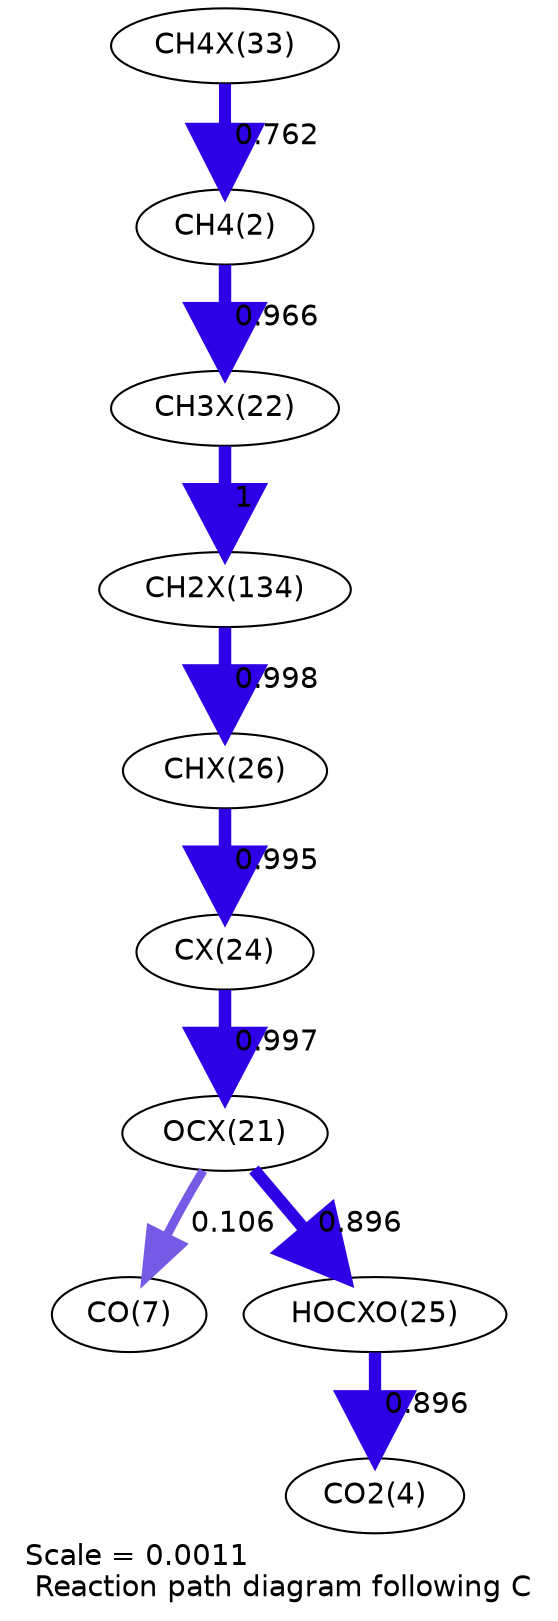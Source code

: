 digraph reaction_paths {
center=1;
s31 -> s4[fontname="Helvetica", penwidth=5.79, arrowsize=2.9, color="0.7, 1.26, 0.9"
, label=" 0.762"];
s4 -> s25[fontname="Helvetica", penwidth=5.97, arrowsize=2.99, color="0.7, 1.47, 0.9"
, label=" 0.966"];
s25 -> s37[fontname="Helvetica", penwidth=6, arrowsize=3, color="0.7, 1.5, 0.9"
, label=" 1"];
s37 -> s29[fontname="Helvetica", penwidth=6, arrowsize=3, color="0.7, 1.5, 0.9"
, label=" 0.998"];
s29 -> s27[fontname="Helvetica", penwidth=6, arrowsize=3, color="0.7, 1.5, 0.9"
, label=" 0.995"];
s27 -> s24[fontname="Helvetica", penwidth=6, arrowsize=3, color="0.7, 1.5, 0.9"
, label=" 0.997"];
s24 -> s9[fontname="Helvetica", penwidth=4.3, arrowsize=2.15, color="0.7, 0.606, 0.9"
, label=" 0.106"];
s24 -> s28[fontname="Helvetica", penwidth=5.92, arrowsize=2.96, color="0.7, 1.4, 0.9"
, label=" 0.896"];
s28 -> s6[fontname="Helvetica", penwidth=5.92, arrowsize=2.96, color="0.7, 1.4, 0.9"
, label=" 0.896"];
s4 [ fontname="Helvetica", label="CH4(2)"];
s6 [ fontname="Helvetica", label="CO2(4)"];
s9 [ fontname="Helvetica", label="CO(7)"];
s24 [ fontname="Helvetica", label="OCX(21)"];
s25 [ fontname="Helvetica", label="CH3X(22)"];
s27 [ fontname="Helvetica", label="CX(24)"];
s28 [ fontname="Helvetica", label="HOCXO(25)"];
s29 [ fontname="Helvetica", label="CHX(26)"];
s31 [ fontname="Helvetica", label="CH4X(33)"];
s37 [ fontname="Helvetica", label="CH2X(134)"];
 label = "Scale = 0.0011\l Reaction path diagram following C";
 fontname = "Helvetica";
}
